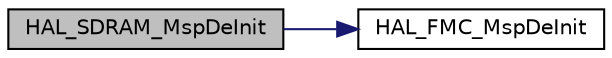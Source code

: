 digraph "HAL_SDRAM_MspDeInit"
{
 // LATEX_PDF_SIZE
  edge [fontname="Helvetica",fontsize="10",labelfontname="Helvetica",labelfontsize="10"];
  node [fontname="Helvetica",fontsize="10",shape=record];
  rankdir="LR";
  Node1 [label="HAL_SDRAM_MspDeInit",height=0.2,width=0.4,color="black", fillcolor="grey75", style="filled", fontcolor="black",tooltip=" "];
  Node1 -> Node2 [color="midnightblue",fontsize="10",style="solid",fontname="Helvetica"];
  Node2 [label="HAL_FMC_MspDeInit",height=0.2,width=0.4,color="black", fillcolor="white", style="filled",URL="$fmc_8c.html#a00a3b985ff1523b01b6a3de4cb05c9f0",tooltip=" "];
}
